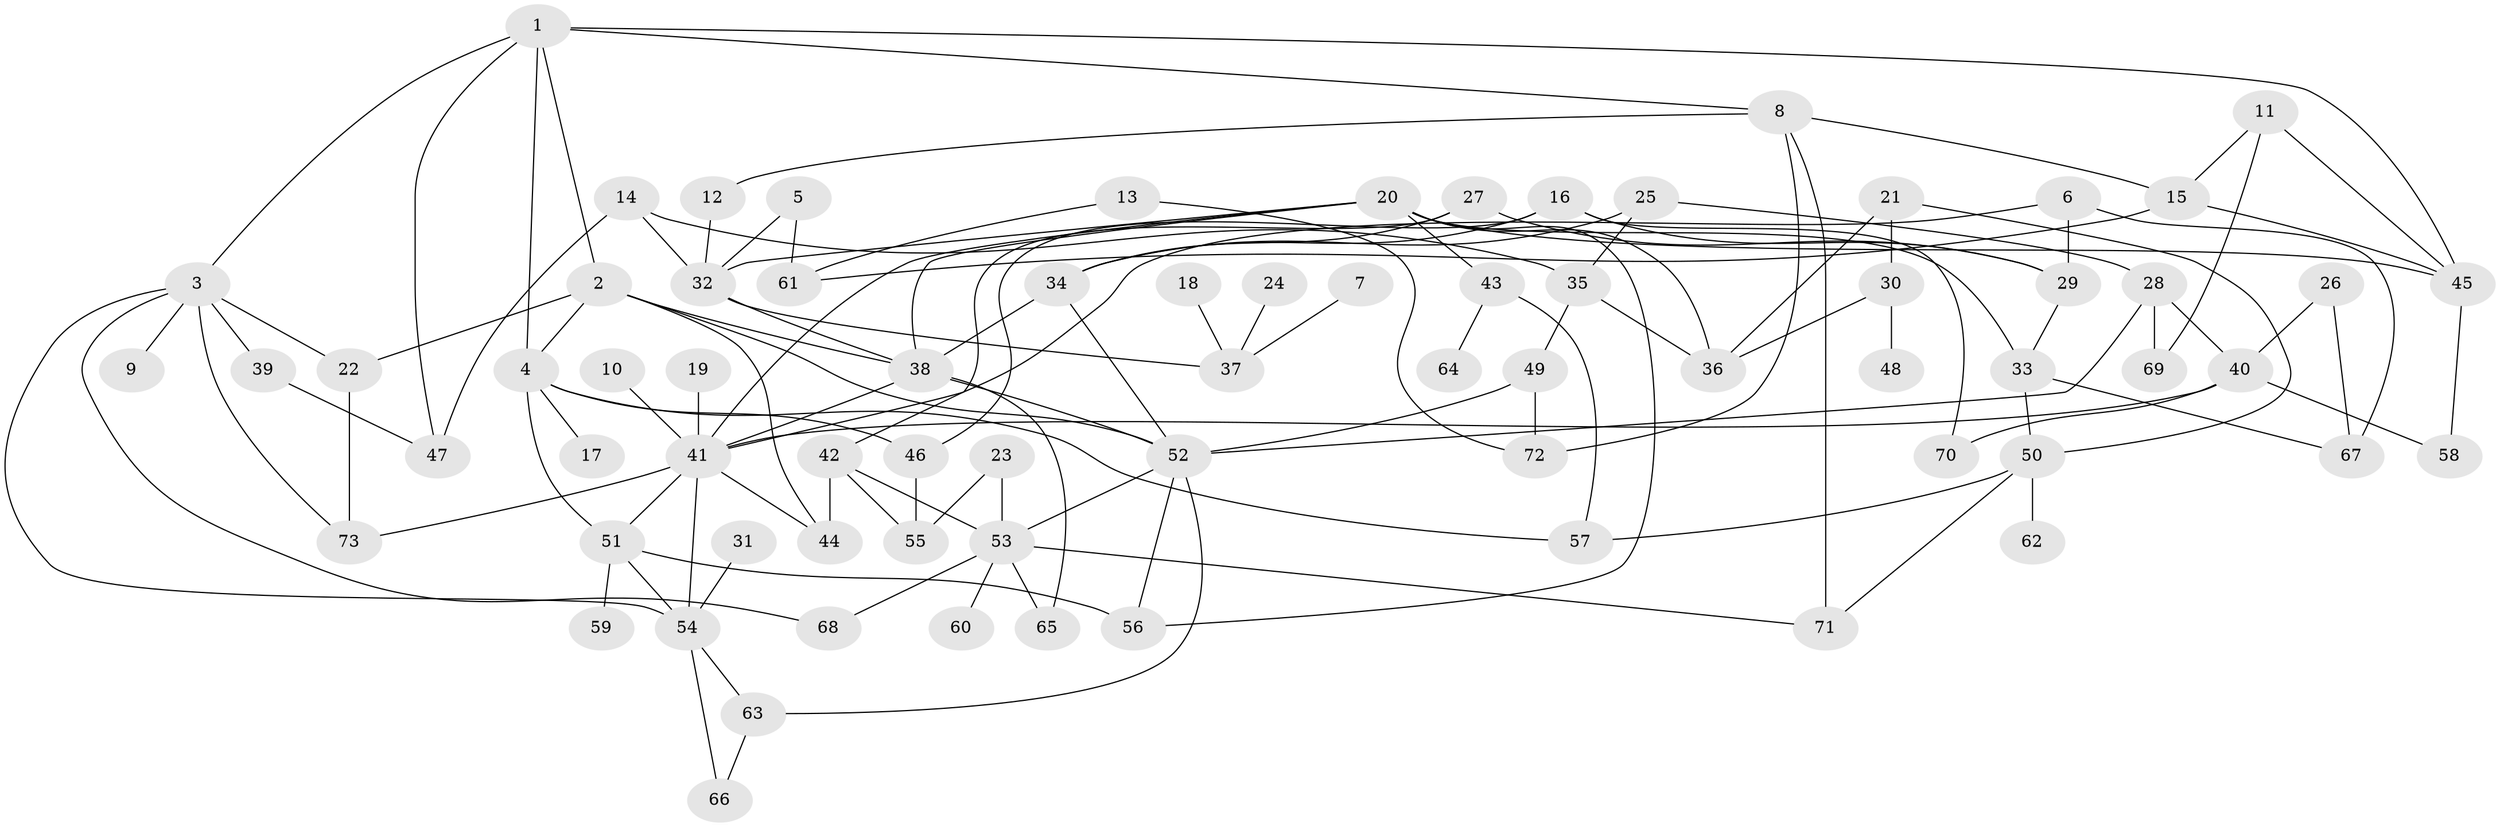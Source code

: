 // original degree distribution, {2: 0.3287671232876712, 6: 0.04794520547945205, 3: 0.23972602739726026, 5: 0.0410958904109589, 4: 0.10273972602739725, 7: 0.0136986301369863, 8: 0.0136986301369863, 1: 0.21232876712328766}
// Generated by graph-tools (version 1.1) at 2025/49/03/09/25 03:49:21]
// undirected, 73 vertices, 123 edges
graph export_dot {
graph [start="1"]
  node [color=gray90,style=filled];
  1;
  2;
  3;
  4;
  5;
  6;
  7;
  8;
  9;
  10;
  11;
  12;
  13;
  14;
  15;
  16;
  17;
  18;
  19;
  20;
  21;
  22;
  23;
  24;
  25;
  26;
  27;
  28;
  29;
  30;
  31;
  32;
  33;
  34;
  35;
  36;
  37;
  38;
  39;
  40;
  41;
  42;
  43;
  44;
  45;
  46;
  47;
  48;
  49;
  50;
  51;
  52;
  53;
  54;
  55;
  56;
  57;
  58;
  59;
  60;
  61;
  62;
  63;
  64;
  65;
  66;
  67;
  68;
  69;
  70;
  71;
  72;
  73;
  1 -- 2 [weight=1.0];
  1 -- 3 [weight=1.0];
  1 -- 4 [weight=1.0];
  1 -- 8 [weight=1.0];
  1 -- 45 [weight=1.0];
  1 -- 47 [weight=1.0];
  2 -- 4 [weight=1.0];
  2 -- 22 [weight=1.0];
  2 -- 38 [weight=1.0];
  2 -- 44 [weight=1.0];
  2 -- 52 [weight=1.0];
  3 -- 9 [weight=1.0];
  3 -- 22 [weight=1.0];
  3 -- 39 [weight=1.0];
  3 -- 54 [weight=1.0];
  3 -- 68 [weight=1.0];
  3 -- 73 [weight=1.0];
  4 -- 17 [weight=1.0];
  4 -- 46 [weight=1.0];
  4 -- 51 [weight=1.0];
  4 -- 57 [weight=1.0];
  5 -- 32 [weight=1.0];
  5 -- 61 [weight=1.0];
  6 -- 29 [weight=1.0];
  6 -- 41 [weight=1.0];
  6 -- 67 [weight=1.0];
  7 -- 37 [weight=1.0];
  8 -- 12 [weight=1.0];
  8 -- 15 [weight=1.0];
  8 -- 71 [weight=1.0];
  8 -- 72 [weight=1.0];
  10 -- 41 [weight=1.0];
  11 -- 15 [weight=1.0];
  11 -- 45 [weight=1.0];
  11 -- 69 [weight=1.0];
  12 -- 32 [weight=1.0];
  13 -- 61 [weight=1.0];
  13 -- 72 [weight=1.0];
  14 -- 32 [weight=1.0];
  14 -- 35 [weight=1.0];
  14 -- 47 [weight=2.0];
  15 -- 45 [weight=1.0];
  15 -- 61 [weight=1.0];
  16 -- 29 [weight=1.0];
  16 -- 34 [weight=1.0];
  16 -- 46 [weight=1.0];
  16 -- 70 [weight=1.0];
  18 -- 37 [weight=1.0];
  19 -- 41 [weight=1.0];
  20 -- 32 [weight=1.0];
  20 -- 33 [weight=1.0];
  20 -- 36 [weight=1.0];
  20 -- 38 [weight=1.0];
  20 -- 41 [weight=1.0];
  20 -- 43 [weight=1.0];
  20 -- 45 [weight=1.0];
  20 -- 56 [weight=1.0];
  21 -- 30 [weight=1.0];
  21 -- 36 [weight=1.0];
  21 -- 50 [weight=1.0];
  22 -- 73 [weight=1.0];
  23 -- 53 [weight=1.0];
  23 -- 55 [weight=1.0];
  24 -- 37 [weight=1.0];
  25 -- 28 [weight=1.0];
  25 -- 34 [weight=1.0];
  25 -- 35 [weight=1.0];
  26 -- 40 [weight=1.0];
  26 -- 67 [weight=1.0];
  27 -- 29 [weight=1.0];
  27 -- 34 [weight=1.0];
  27 -- 42 [weight=1.0];
  28 -- 40 [weight=1.0];
  28 -- 52 [weight=1.0];
  28 -- 69 [weight=1.0];
  29 -- 33 [weight=1.0];
  30 -- 36 [weight=1.0];
  30 -- 48 [weight=1.0];
  31 -- 54 [weight=1.0];
  32 -- 37 [weight=1.0];
  32 -- 38 [weight=1.0];
  33 -- 50 [weight=1.0];
  33 -- 67 [weight=1.0];
  34 -- 38 [weight=1.0];
  34 -- 52 [weight=1.0];
  35 -- 36 [weight=1.0];
  35 -- 49 [weight=1.0];
  38 -- 41 [weight=1.0];
  38 -- 52 [weight=1.0];
  38 -- 65 [weight=1.0];
  39 -- 47 [weight=1.0];
  40 -- 41 [weight=1.0];
  40 -- 58 [weight=1.0];
  40 -- 70 [weight=1.0];
  41 -- 44 [weight=1.0];
  41 -- 51 [weight=1.0];
  41 -- 54 [weight=1.0];
  41 -- 73 [weight=1.0];
  42 -- 44 [weight=1.0];
  42 -- 53 [weight=1.0];
  42 -- 55 [weight=1.0];
  43 -- 57 [weight=1.0];
  43 -- 64 [weight=1.0];
  45 -- 58 [weight=1.0];
  46 -- 55 [weight=1.0];
  49 -- 52 [weight=1.0];
  49 -- 72 [weight=1.0];
  50 -- 57 [weight=1.0];
  50 -- 62 [weight=1.0];
  50 -- 71 [weight=1.0];
  51 -- 54 [weight=1.0];
  51 -- 56 [weight=1.0];
  51 -- 59 [weight=1.0];
  52 -- 53 [weight=1.0];
  52 -- 56 [weight=1.0];
  52 -- 63 [weight=1.0];
  53 -- 60 [weight=1.0];
  53 -- 65 [weight=1.0];
  53 -- 68 [weight=1.0];
  53 -- 71 [weight=1.0];
  54 -- 63 [weight=1.0];
  54 -- 66 [weight=1.0];
  63 -- 66 [weight=1.0];
}

